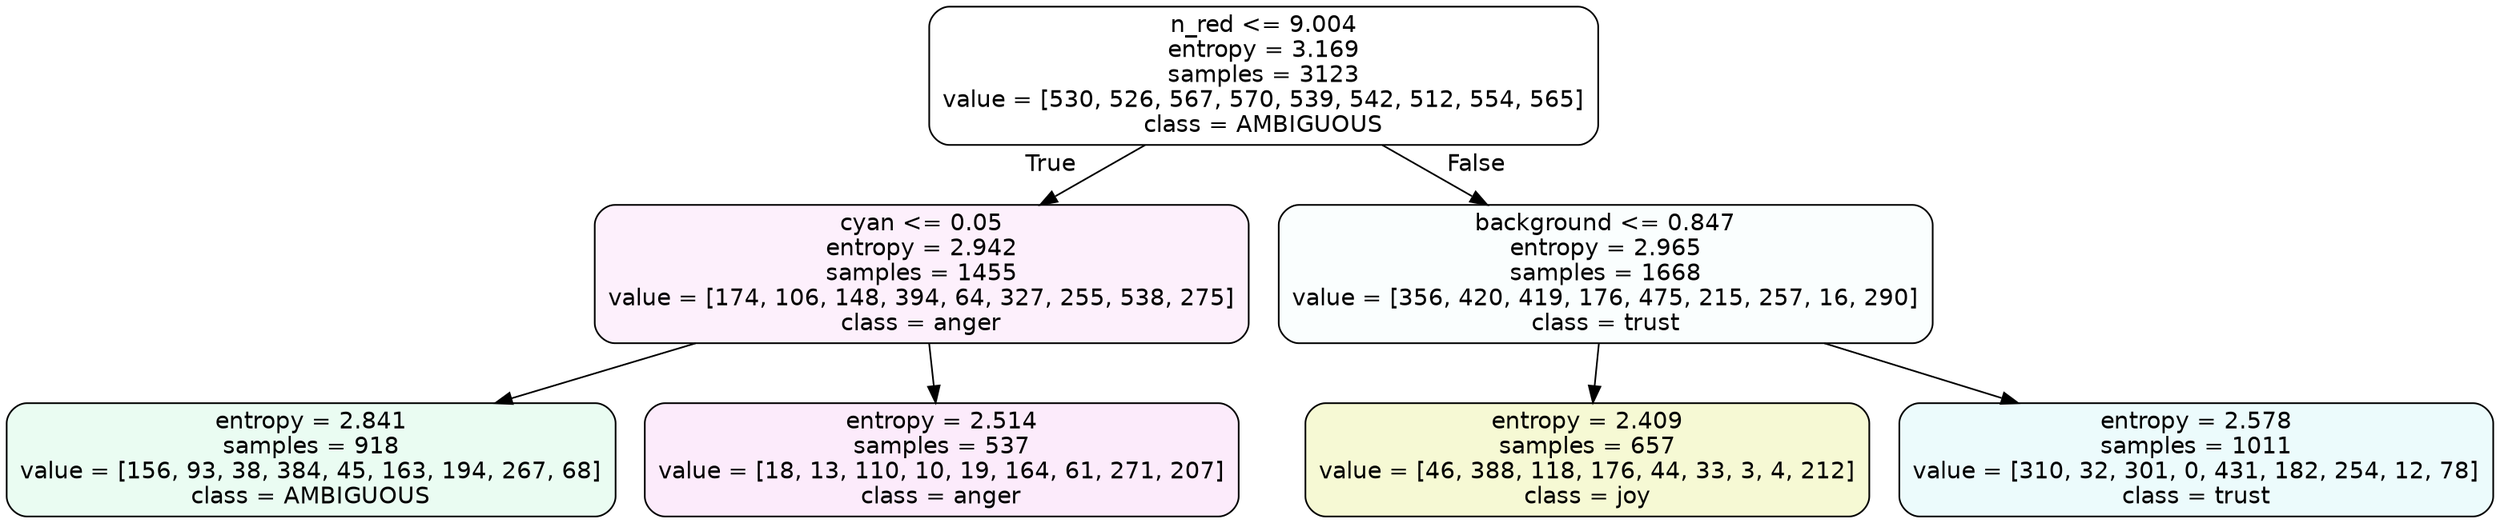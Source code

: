 digraph Tree {
node [shape=box, style="filled, rounded", color="black", fontname=helvetica] ;
edge [fontname=helvetica] ;
0 [label="n_red <= 9.004\nentropy = 3.169\nsamples = 3123\nvalue = [530, 526, 567, 570, 539, 542, 512, 554, 565]\nclass = AMBIGUOUS", fillcolor="#39e58100"] ;
1 [label="cyan <= 0.05\nentropy = 2.942\nsamples = 1455\nvalue = [174, 106, 148, 394, 64, 327, 255, 538, 275]\nclass = anger", fillcolor="#e539d713"] ;
0 -> 1 [labeldistance=2.5, labelangle=45, headlabel="True"] ;
2 [label="entropy = 2.841\nsamples = 918\nvalue = [156, 93, 38, 384, 45, 163, 194, 267, 68]\nclass = AMBIGUOUS", fillcolor="#39e5811a"] ;
1 -> 2 ;
3 [label="entropy = 2.514\nsamples = 537\nvalue = [18, 13, 110, 10, 19, 164, 61, 271, 207]\nclass = anger", fillcolor="#e539d719"] ;
1 -> 3 ;
4 [label="background <= 0.847\nentropy = 2.965\nsamples = 1668\nvalue = [356, 420, 419, 176, 475, 215, 257, 16, 290]\nclass = trust", fillcolor="#39d7e506"] ;
0 -> 4 [labeldistance=2.5, labelangle=-45, headlabel="False"] ;
5 [label="entropy = 2.409\nsamples = 657\nvalue = [46, 388, 118, 176, 44, 33, 3, 4, 212]\nclass = joy", fillcolor="#d7e53937"] ;
4 -> 5 ;
6 [label="entropy = 2.578\nsamples = 1011\nvalue = [310, 32, 301, 0, 431, 182, 254, 12, 78]\nclass = trust", fillcolor="#39d7e518"] ;
4 -> 6 ;
}